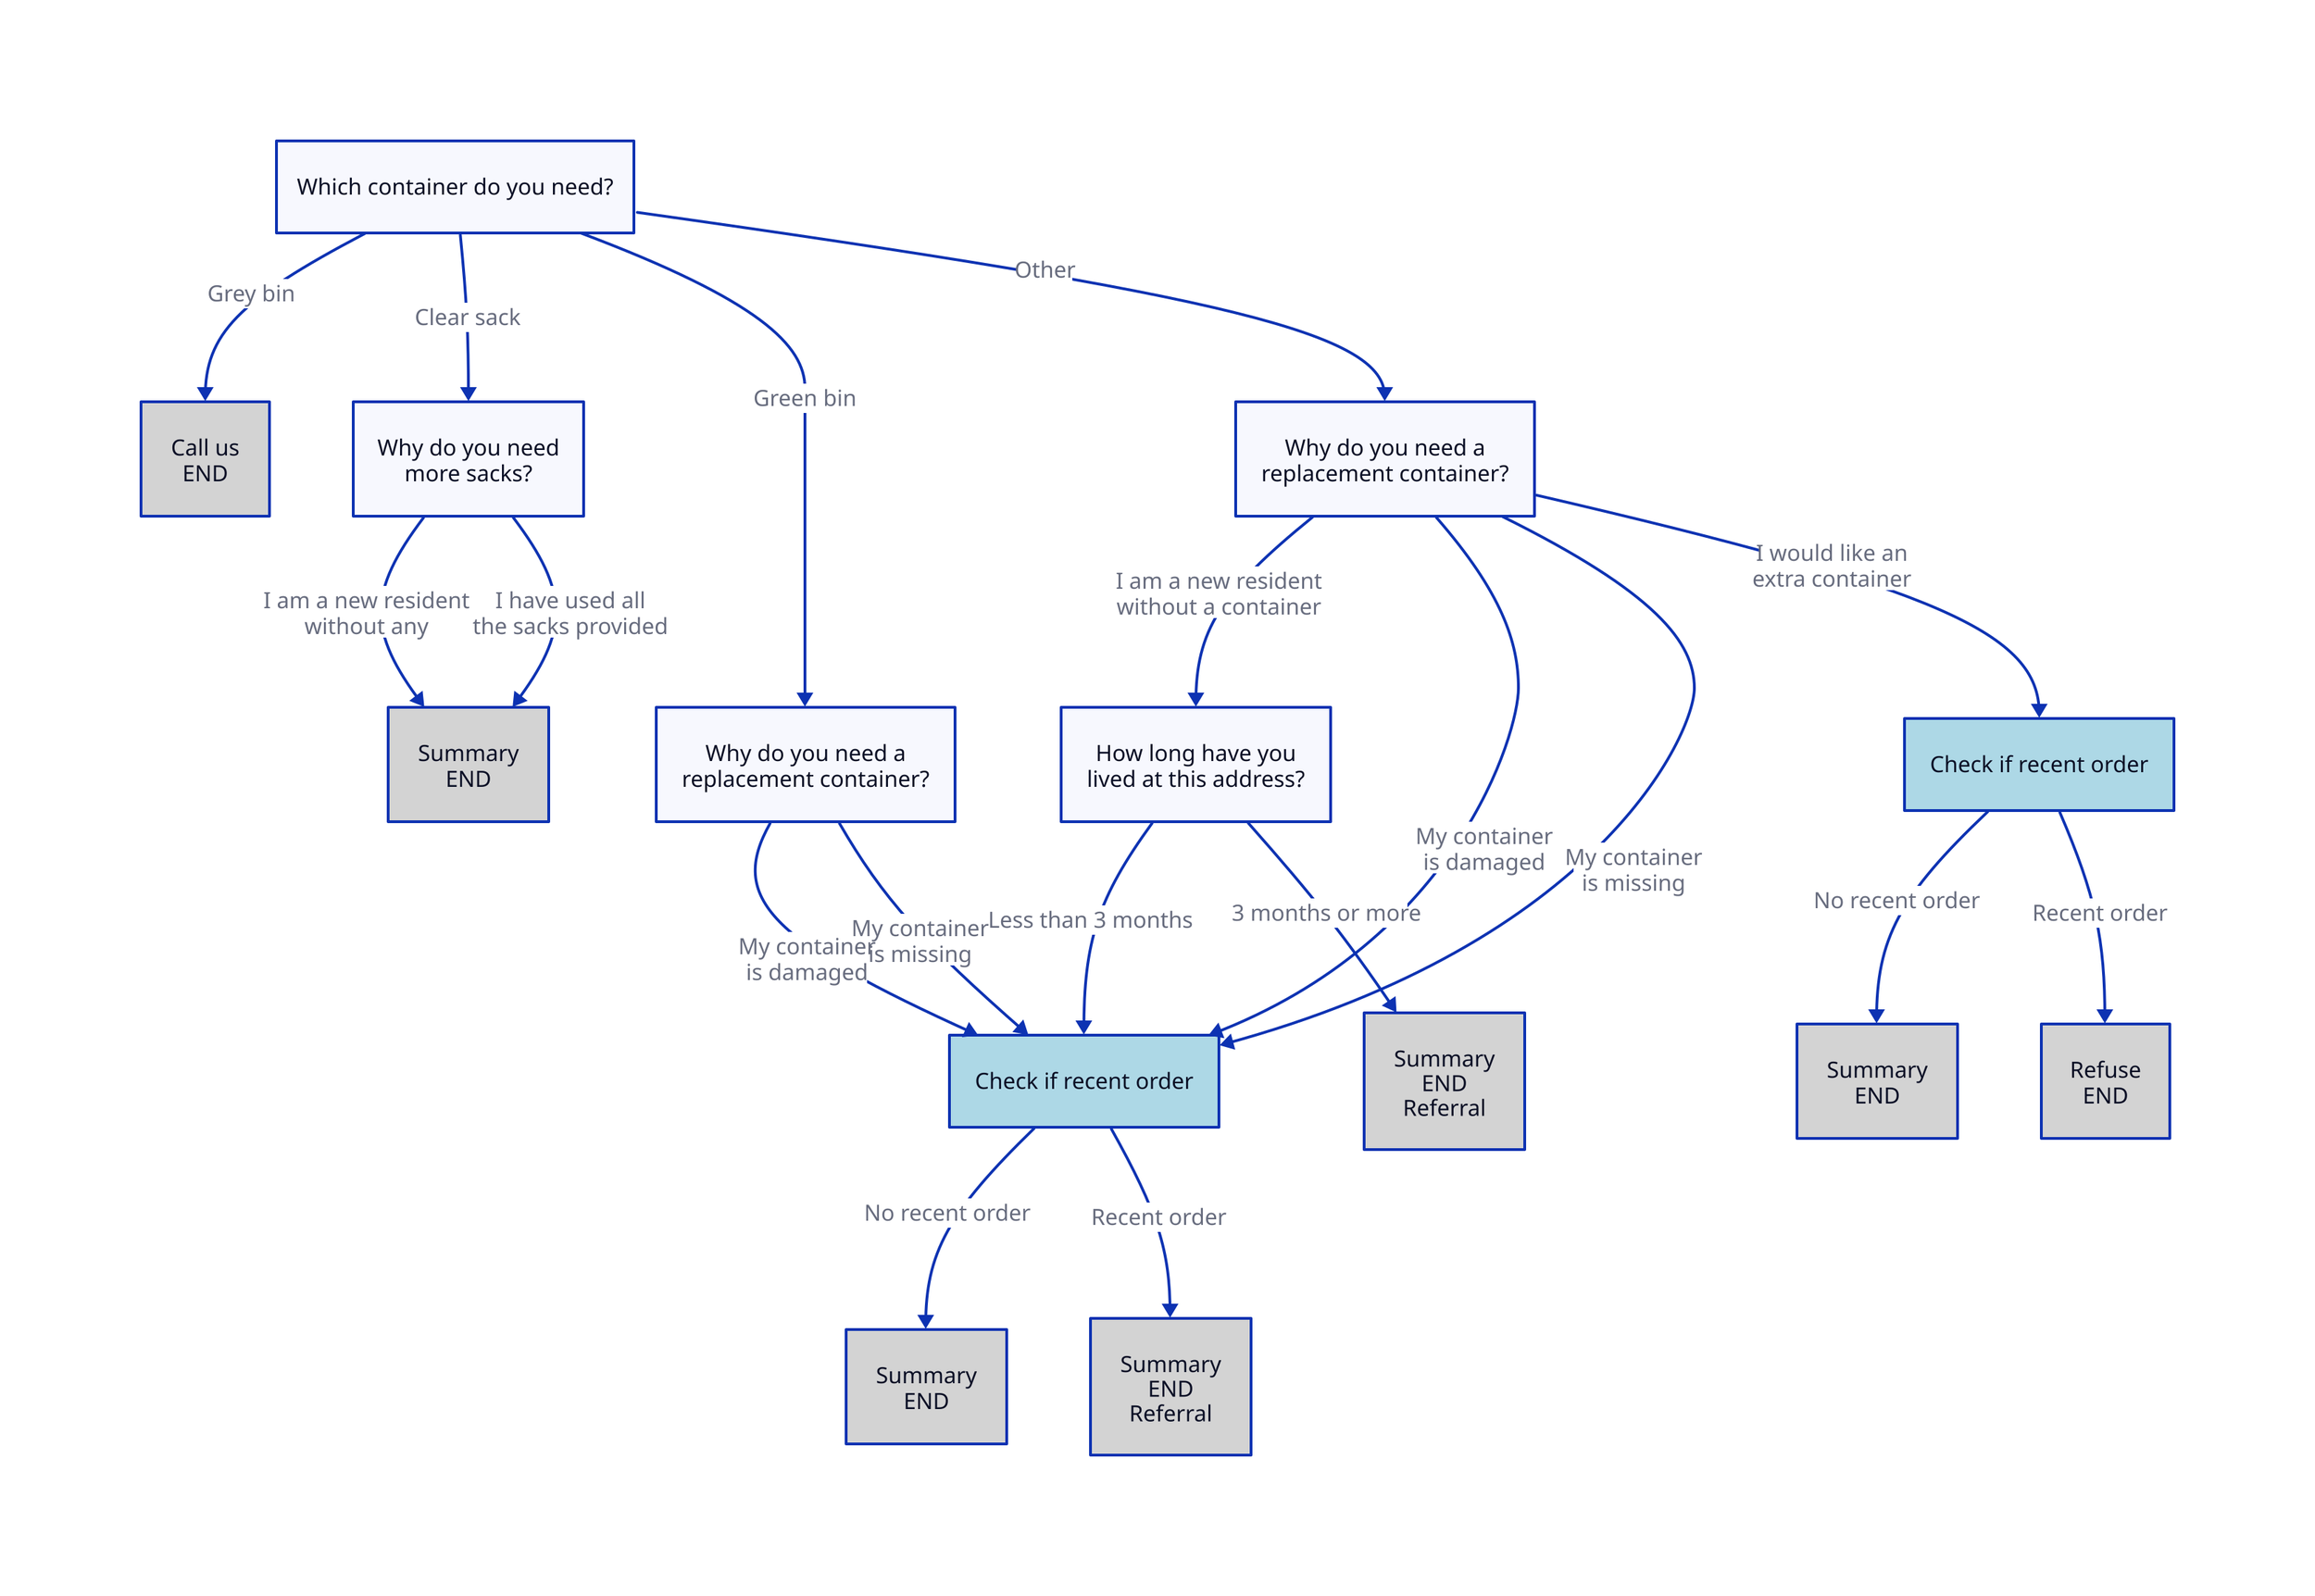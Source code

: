 Pick container: Which container do you need?
Replacement: Why do you need a\nreplacement container?
About you1: Summary\nEND { style.fill: lightgrey }
About you2: Summary\nEND { style.fill: lightgrey }
About you5: Summary\nEND { style.fill: lightgrey }
why_sacks: Why do you need\nmore sacks?
why_green: Why do you need a\nreplacement container?
Call us: Call us\nEND { style.fill: lightgrey }

Pick container -> Call us: Grey bin
Pick container -> why_sacks: Clear sack
Pick container -> why_green: Green bin
Pick container -> Replacement: Other

why_sacks -> About you1: I am a new resident\nwithout any
why_sacks -> About you1: I have used all\nthe sacks provided

why_green -> recent_order: My container\nis damaged
why_green -> recent_order: My container\nis missing

Replacement -> how_long_lived: I am a new resident\nwithout a container
Replacement -> recent_order: My container\nis damaged
Replacement -> recent_order: My container\nis missing
Replacement -> recent_order2: I would like an\nextra container

recent_order: Check if recent order { style.fill: lightblue }
recent_order -> About you2: No recent order
recent_order -> Referral: Recent order

recent_order2: Check if recent order { style.fill: lightblue }
recent_order2 -> About you5: No recent order
recent_order2 -> extra_refusal: Recent order

how_long_lived: How long have you\nlived at this address?
how_long_lived -> recent_order: Less than 3 months
how_long_lived -> Referral2: 3 months or more

extra_refusal: Refuse\nEND { style.fill: lightgrey }

Referral: Summary\nEND\nReferral { style.fill: lightgrey }
Referral2: Summary\nEND\nReferral { style.fill: lightgrey }
